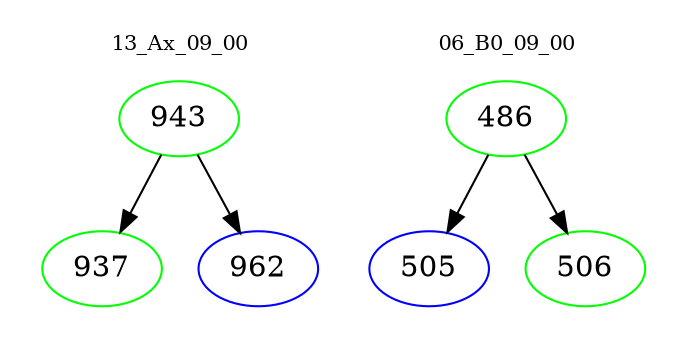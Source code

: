 digraph{
subgraph cluster_0 {
color = white
label = "13_Ax_09_00";
fontsize=10;
T0_943 [label="943", color="green"]
T0_943 -> T0_937 [color="black"]
T0_937 [label="937", color="green"]
T0_943 -> T0_962 [color="black"]
T0_962 [label="962", color="blue"]
}
subgraph cluster_1 {
color = white
label = "06_B0_09_00";
fontsize=10;
T1_486 [label="486", color="green"]
T1_486 -> T1_505 [color="black"]
T1_505 [label="505", color="blue"]
T1_486 -> T1_506 [color="black"]
T1_506 [label="506", color="green"]
}
}
